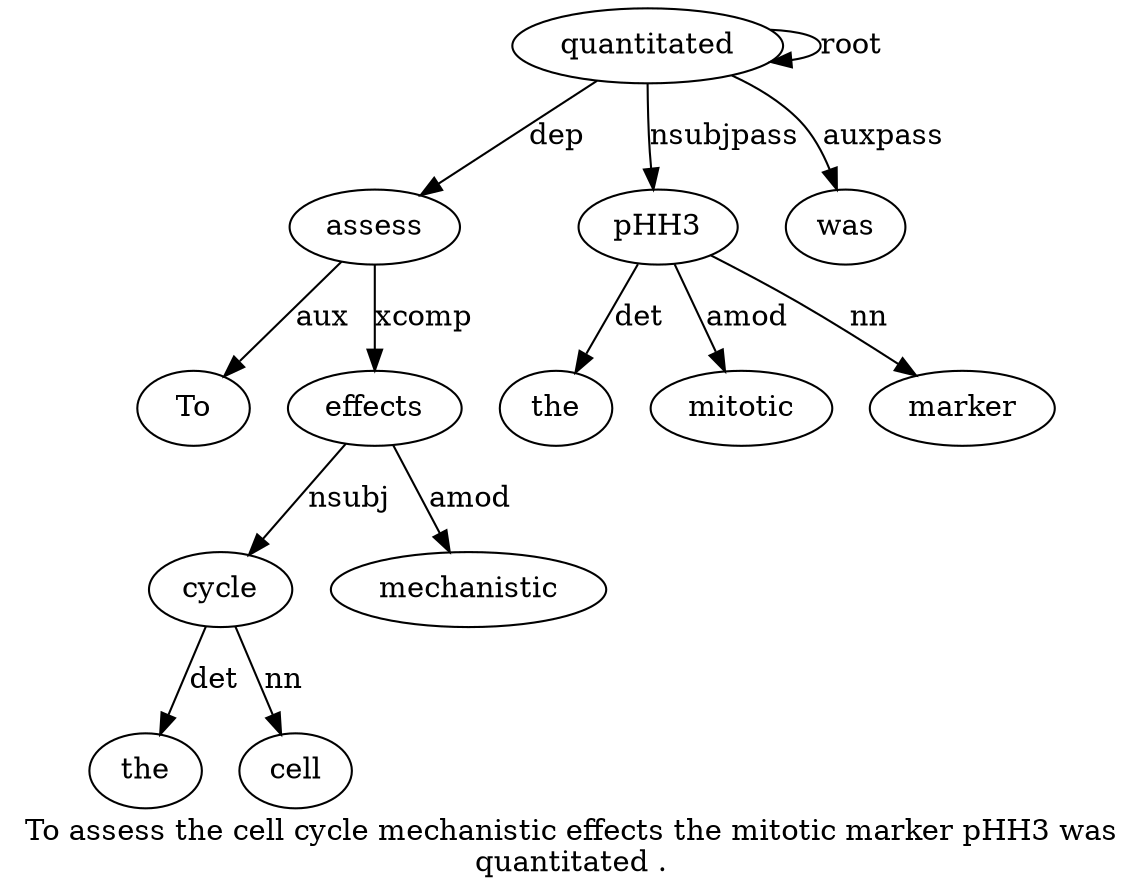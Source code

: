 digraph "To assess the cell cycle mechanistic effects the mitotic marker pHH3 was quantitated ." {
label="To assess the cell cycle mechanistic effects the mitotic marker pHH3 was
quantitated .";
assess2 [style=filled, fillcolor=white, label=assess];
To1 [style=filled, fillcolor=white, label=To];
assess2 -> To1  [label=aux];
quantitated13 [style=filled, fillcolor=white, label=quantitated];
quantitated13 -> assess2  [label=dep];
cycle5 [style=filled, fillcolor=white, label=cycle];
the3 [style=filled, fillcolor=white, label=the];
cycle5 -> the3  [label=det];
cell4 [style=filled, fillcolor=white, label=cell];
cycle5 -> cell4  [label=nn];
effects7 [style=filled, fillcolor=white, label=effects];
effects7 -> cycle5  [label=nsubj];
mechanistic6 [style=filled, fillcolor=white, label=mechanistic];
effects7 -> mechanistic6  [label=amod];
assess2 -> effects7  [label=xcomp];
pHH311 [style=filled, fillcolor=white, label=pHH3];
the8 [style=filled, fillcolor=white, label=the];
pHH311 -> the8  [label=det];
mitotic9 [style=filled, fillcolor=white, label=mitotic];
pHH311 -> mitotic9  [label=amod];
marker10 [style=filled, fillcolor=white, label=marker];
pHH311 -> marker10  [label=nn];
quantitated13 -> pHH311  [label=nsubjpass];
was12 [style=filled, fillcolor=white, label=was];
quantitated13 -> was12  [label=auxpass];
quantitated13 -> quantitated13  [label=root];
}
